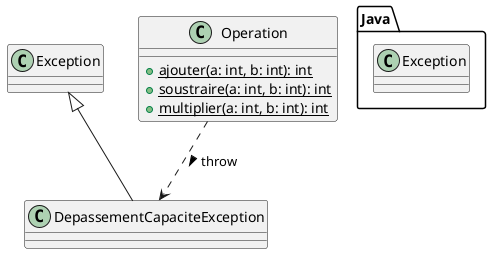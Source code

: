 @startuml TP_exception
package Java {
    class Exception
}

class DepassementCapaciteException extends Exception

class Operation {
    {static}+ajouter(a: int, b: int): int
    {static}+soustraire(a: int, b: int): int
    {static}+multiplier(a: int, b: int): int
}

Operation ..> DepassementCapaciteException: throw >
@enduml

' return a + b;
' int => 32 bits => 2^32
' long => 64 bits => 2^64
